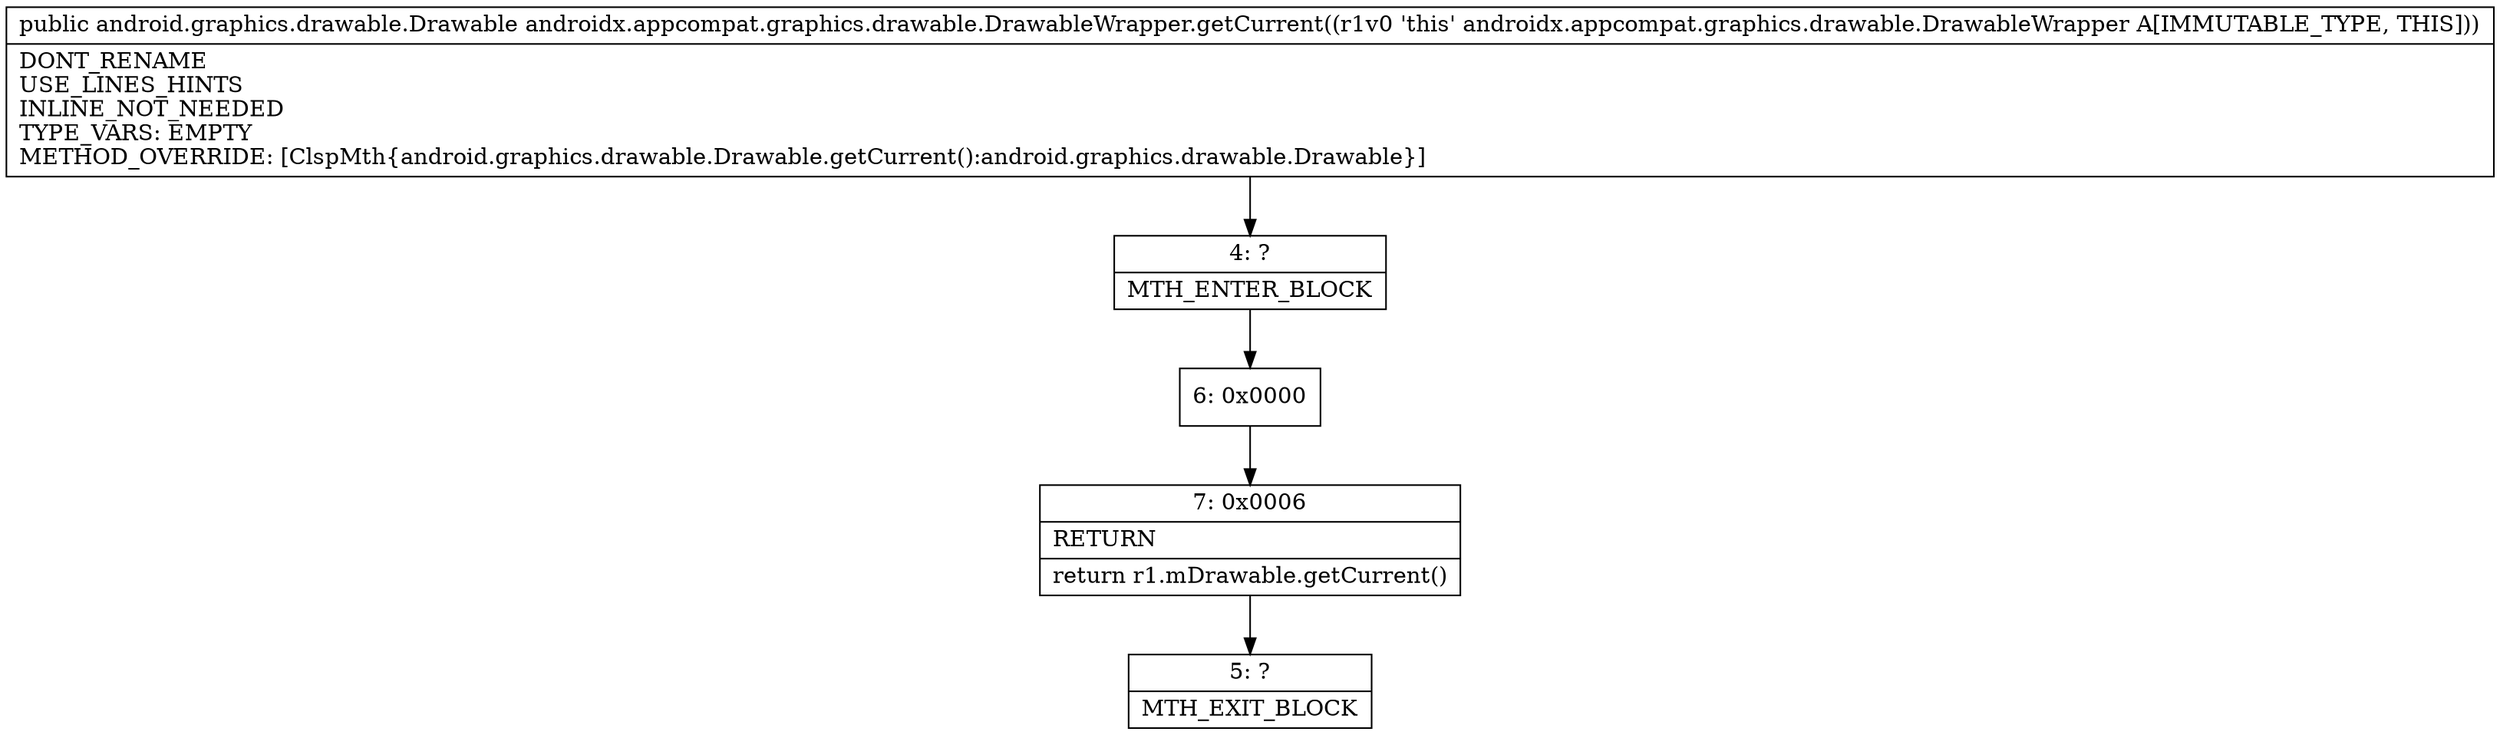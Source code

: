 digraph "CFG forandroidx.appcompat.graphics.drawable.DrawableWrapper.getCurrent()Landroid\/graphics\/drawable\/Drawable;" {
Node_4 [shape=record,label="{4\:\ ?|MTH_ENTER_BLOCK\l}"];
Node_6 [shape=record,label="{6\:\ 0x0000}"];
Node_7 [shape=record,label="{7\:\ 0x0006|RETURN\l|return r1.mDrawable.getCurrent()\l}"];
Node_5 [shape=record,label="{5\:\ ?|MTH_EXIT_BLOCK\l}"];
MethodNode[shape=record,label="{public android.graphics.drawable.Drawable androidx.appcompat.graphics.drawable.DrawableWrapper.getCurrent((r1v0 'this' androidx.appcompat.graphics.drawable.DrawableWrapper A[IMMUTABLE_TYPE, THIS]))  | DONT_RENAME\lUSE_LINES_HINTS\lINLINE_NOT_NEEDED\lTYPE_VARS: EMPTY\lMETHOD_OVERRIDE: [ClspMth\{android.graphics.drawable.Drawable.getCurrent():android.graphics.drawable.Drawable\}]\l}"];
MethodNode -> Node_4;Node_4 -> Node_6;
Node_6 -> Node_7;
Node_7 -> Node_5;
}


